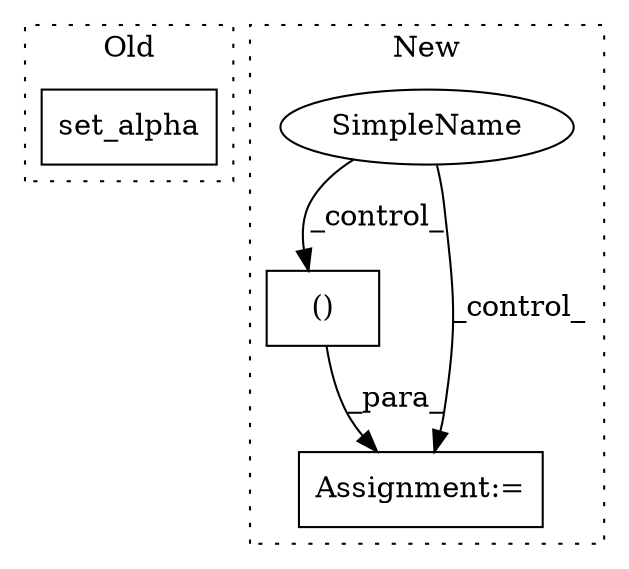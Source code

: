 digraph G {
subgraph cluster0 {
1 [label="set_alpha" a="32" s="23148,23172" l="10,1" shape="box"];
label = "Old";
style="dotted";
}
subgraph cluster1 {
2 [label="()" a="106" s="21583" l="34" shape="box"];
3 [label="SimpleName" a="42" s="" l="" shape="ellipse"];
4 [label="Assignment:=" a="7" s="21543" l="1" shape="box"];
label = "New";
style="dotted";
}
2 -> 4 [label="_para_"];
3 -> 4 [label="_control_"];
3 -> 2 [label="_control_"];
}